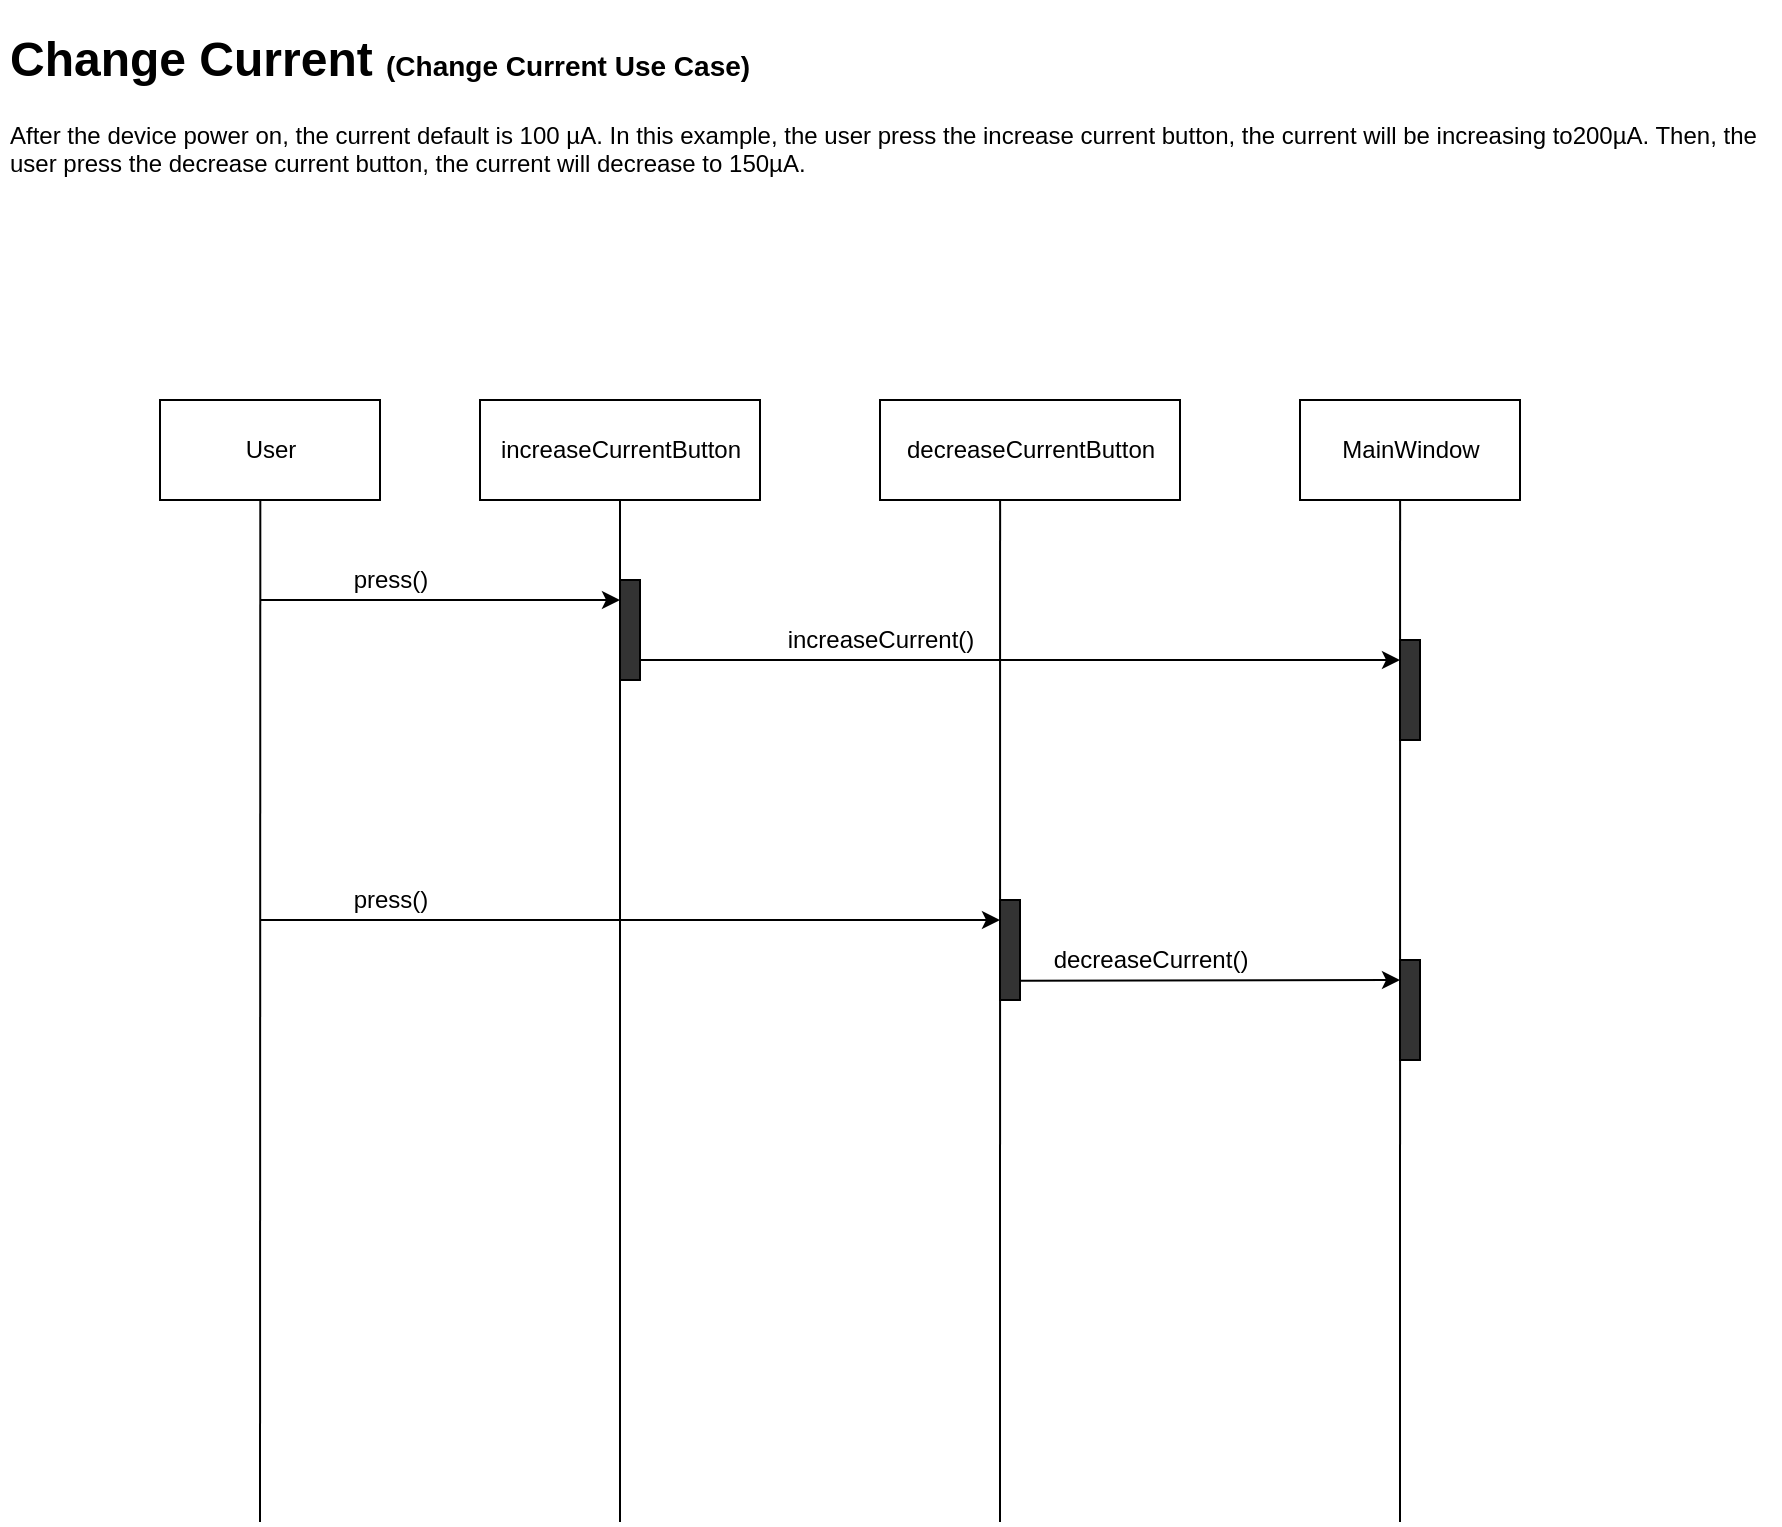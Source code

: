 <mxfile version="15.7.3" type="device"><diagram id="XG5aEKgeRJG51xXcffl6" name="Page-1"><mxGraphModel dx="981" dy="526" grid="1" gridSize="10" guides="1" tooltips="1" connect="1" arrows="1" fold="1" page="1" pageScale="1" pageWidth="1600" pageHeight="900" math="0" shadow="0"><root><mxCell id="0"/><mxCell id="1" parent="0"/><mxCell id="D9LVtQYRuVVLMDFmoK0F-1" value="User" style="html=1;" vertex="1" parent="1"><mxGeometry x="160" y="210" width="110" height="50" as="geometry"/></mxCell><mxCell id="D9LVtQYRuVVLMDFmoK0F-2" value="increaseCurrentButton" style="html=1;" vertex="1" parent="1"><mxGeometry x="320" y="210" width="140" height="50" as="geometry"/></mxCell><mxCell id="D9LVtQYRuVVLMDFmoK0F-3" value="decreaseCurrentButton" style="html=1;" vertex="1" parent="1"><mxGeometry x="520" y="210" width="150" height="50" as="geometry"/></mxCell><mxCell id="D9LVtQYRuVVLMDFmoK0F-5" value="" style="endArrow=none;html=1;rounded=0;entryX=0.456;entryY=0.997;entryDx=0;entryDy=0;entryPerimeter=0;" edge="1" parent="1" target="D9LVtQYRuVVLMDFmoK0F-1"><mxGeometry width="50" height="50" relative="1" as="geometry"><mxPoint x="210" y="771" as="sourcePoint"/><mxPoint x="209" y="270" as="targetPoint"/></mxGeometry></mxCell><mxCell id="D9LVtQYRuVVLMDFmoK0F-6" value="" style="endArrow=none;html=1;rounded=0;entryX=0.5;entryY=1;entryDx=0;entryDy=0;" edge="1" parent="1" target="D9LVtQYRuVVLMDFmoK0F-2"><mxGeometry width="50" height="50" relative="1" as="geometry"><mxPoint x="390" y="771" as="sourcePoint"/><mxPoint x="394.71" y="260" as="targetPoint"/></mxGeometry></mxCell><mxCell id="D9LVtQYRuVVLMDFmoK0F-9" value="" style="endArrow=none;html=1;rounded=0;entryX=0.455;entryY=1;entryDx=0;entryDy=0;entryPerimeter=0;" edge="1" parent="1"><mxGeometry width="50" height="50" relative="1" as="geometry"><mxPoint x="580" y="771" as="sourcePoint"/><mxPoint x="580.05" y="260" as="targetPoint"/></mxGeometry></mxCell><mxCell id="D9LVtQYRuVVLMDFmoK0F-12" value="" style="html=1;points=[];perimeter=orthogonalPerimeter;fillColor=#333333;" vertex="1" parent="1"><mxGeometry x="390" y="300" width="10" height="50" as="geometry"/></mxCell><mxCell id="D9LVtQYRuVVLMDFmoK0F-31" value="MainWindow" style="html=1;" vertex="1" parent="1"><mxGeometry x="730" y="210" width="110" height="50" as="geometry"/></mxCell><mxCell id="D9LVtQYRuVVLMDFmoK0F-32" value="" style="endArrow=none;html=1;rounded=0;entryX=0.455;entryY=1;entryDx=0;entryDy=0;entryPerimeter=0;" edge="1" parent="1"><mxGeometry width="50" height="50" relative="1" as="geometry"><mxPoint x="780" y="771" as="sourcePoint"/><mxPoint x="780.05" y="260" as="targetPoint"/></mxGeometry></mxCell><mxCell id="D9LVtQYRuVVLMDFmoK0F-33" value="" style="endArrow=classic;html=1;rounded=0;" edge="1" parent="1"><mxGeometry width="50" height="50" relative="1" as="geometry"><mxPoint x="210" y="310" as="sourcePoint"/><mxPoint x="390" y="310" as="targetPoint"/></mxGeometry></mxCell><mxCell id="D9LVtQYRuVVLMDFmoK0F-34" value="press()" style="text;html=1;align=center;verticalAlign=middle;resizable=0;points=[];autosize=1;strokeColor=none;fillColor=none;" vertex="1" parent="1"><mxGeometry x="250" y="290" width="50" height="20" as="geometry"/></mxCell><mxCell id="D9LVtQYRuVVLMDFmoK0F-35" value="" style="endArrow=classic;html=1;rounded=0;" edge="1" parent="1" source="D9LVtQYRuVVLMDFmoK0F-12"><mxGeometry width="50" height="50" relative="1" as="geometry"><mxPoint x="490" y="380" as="sourcePoint"/><mxPoint x="780" y="340" as="targetPoint"/></mxGeometry></mxCell><mxCell id="D9LVtQYRuVVLMDFmoK0F-36" value="" style="html=1;points=[];perimeter=orthogonalPerimeter;fillColor=#333333;" vertex="1" parent="1"><mxGeometry x="780" y="330" width="10" height="50" as="geometry"/></mxCell><mxCell id="D9LVtQYRuVVLMDFmoK0F-37" value="increaseCurrent()" style="text;html=1;align=center;verticalAlign=middle;resizable=0;points=[];autosize=1;strokeColor=none;fillColor=none;" vertex="1" parent="1"><mxGeometry x="465" y="320" width="110" height="20" as="geometry"/></mxCell><mxCell id="D9LVtQYRuVVLMDFmoK0F-38" value="" style="endArrow=classic;html=1;rounded=0;" edge="1" parent="1"><mxGeometry width="50" height="50" relative="1" as="geometry"><mxPoint x="210" y="470" as="sourcePoint"/><mxPoint x="580" y="470" as="targetPoint"/></mxGeometry></mxCell><mxCell id="D9LVtQYRuVVLMDFmoK0F-39" value="" style="html=1;points=[];perimeter=orthogonalPerimeter;fillColor=#333333;" vertex="1" parent="1"><mxGeometry x="580" y="460" width="10" height="50" as="geometry"/></mxCell><mxCell id="D9LVtQYRuVVLMDFmoK0F-40" value="press()" style="text;html=1;align=center;verticalAlign=middle;resizable=0;points=[];autosize=1;strokeColor=none;fillColor=none;" vertex="1" parent="1"><mxGeometry x="250" y="450" width="50" height="20" as="geometry"/></mxCell><mxCell id="D9LVtQYRuVVLMDFmoK0F-41" value="" style="endArrow=classic;html=1;rounded=0;exitX=0.967;exitY=0.807;exitDx=0;exitDy=0;exitPerimeter=0;" edge="1" parent="1" source="D9LVtQYRuVVLMDFmoK0F-39"><mxGeometry width="50" height="50" relative="1" as="geometry"><mxPoint x="660" y="530" as="sourcePoint"/><mxPoint x="780" y="500" as="targetPoint"/></mxGeometry></mxCell><mxCell id="D9LVtQYRuVVLMDFmoK0F-42" value="" style="html=1;points=[];perimeter=orthogonalPerimeter;fillColor=#333333;" vertex="1" parent="1"><mxGeometry x="780" y="490" width="10" height="50" as="geometry"/></mxCell><mxCell id="D9LVtQYRuVVLMDFmoK0F-43" value="decreaseCurrent()" style="text;html=1;align=center;verticalAlign=middle;resizable=0;points=[];autosize=1;strokeColor=none;fillColor=none;" vertex="1" parent="1"><mxGeometry x="600" y="480" width="110" height="20" as="geometry"/></mxCell><mxCell id="D9LVtQYRuVVLMDFmoK0F-44" value="&lt;h1&gt;Change Current&amp;nbsp;&lt;font style=&quot;font-size: 14px&quot;&gt;(Change Current Use Case)&lt;/font&gt;&lt;/h1&gt;&lt;p&gt;After the device power on, the current default is 100&amp;nbsp;µA. In this example, the user press the increase current button, the current will be increasing to200µA. Then, the user press the decrease current button, the current will decrease to 150µA.&lt;/p&gt;" style="text;html=1;strokeColor=none;fillColor=none;spacing=5;spacingTop=-20;whiteSpace=wrap;overflow=hidden;rounded=0;" vertex="1" parent="1"><mxGeometry x="80" y="20" width="890" height="120" as="geometry"/></mxCell></root></mxGraphModel></diagram></mxfile>